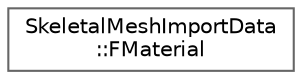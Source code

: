 digraph "Graphical Class Hierarchy"
{
 // INTERACTIVE_SVG=YES
 // LATEX_PDF_SIZE
  bgcolor="transparent";
  edge [fontname=Helvetica,fontsize=10,labelfontname=Helvetica,labelfontsize=10];
  node [fontname=Helvetica,fontsize=10,shape=box,height=0.2,width=0.4];
  rankdir="LR";
  Node0 [id="Node000000",label="SkeletalMeshImportData\l::FMaterial",height=0.2,width=0.4,color="grey40", fillcolor="white", style="filled",URL="$d3/d48/structSkeletalMeshImportData_1_1FMaterial.html",tooltip=" "];
}
